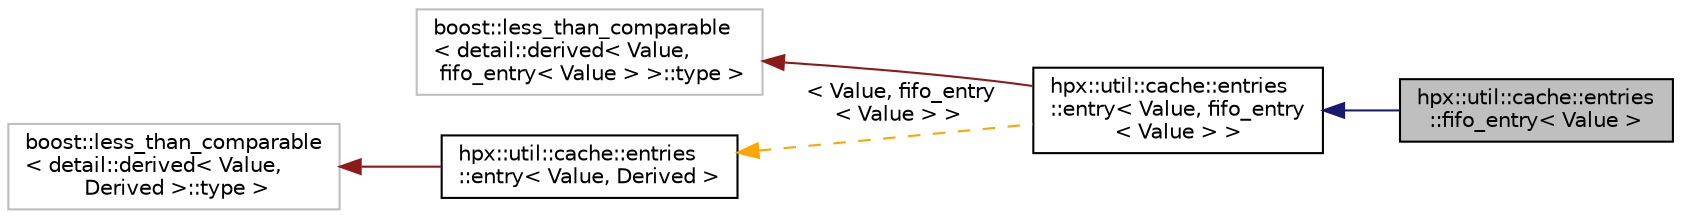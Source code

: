 digraph "hpx::util::cache::entries::fifo_entry&lt; Value &gt;"
{
  edge [fontname="Helvetica",fontsize="10",labelfontname="Helvetica",labelfontsize="10"];
  node [fontname="Helvetica",fontsize="10",shape=record];
  rankdir="LR";
  Node5 [label="hpx::util::cache::entries\l::fifo_entry\< Value \>",height=0.2,width=0.4,color="black", fillcolor="grey75", style="filled", fontcolor="black"];
  Node6 -> Node5 [dir="back",color="midnightblue",fontsize="10",style="solid",fontname="Helvetica"];
  Node6 [label="hpx::util::cache::entries\l::entry\< Value, fifo_entry\l\< Value \> \>",height=0.2,width=0.4,color="black", fillcolor="white", style="filled",URL="$d4/da4/classhpx_1_1util_1_1cache_1_1entries_1_1entry.html"];
  Node7 -> Node6 [dir="back",color="firebrick4",fontsize="10",style="solid",fontname="Helvetica"];
  Node7 [label="boost::less_than_comparable\l\< detail::derived\< Value,\l fifo_entry\< Value \> \>::type \>",height=0.2,width=0.4,color="grey75", fillcolor="white", style="filled"];
  Node8 -> Node6 [dir="back",color="orange",fontsize="10",style="dashed",label=" \< Value, fifo_entry\l\< Value \> \>" ,fontname="Helvetica"];
  Node8 [label="hpx::util::cache::entries\l::entry\< Value, Derived \>",height=0.2,width=0.4,color="black", fillcolor="white", style="filled",URL="$d4/da4/classhpx_1_1util_1_1cache_1_1entries_1_1entry.html"];
  Node9 -> Node8 [dir="back",color="firebrick4",fontsize="10",style="solid",fontname="Helvetica"];
  Node9 [label="boost::less_than_comparable\l\< detail::derived\< Value,\l Derived \>::type \>",height=0.2,width=0.4,color="grey75", fillcolor="white", style="filled"];
}

